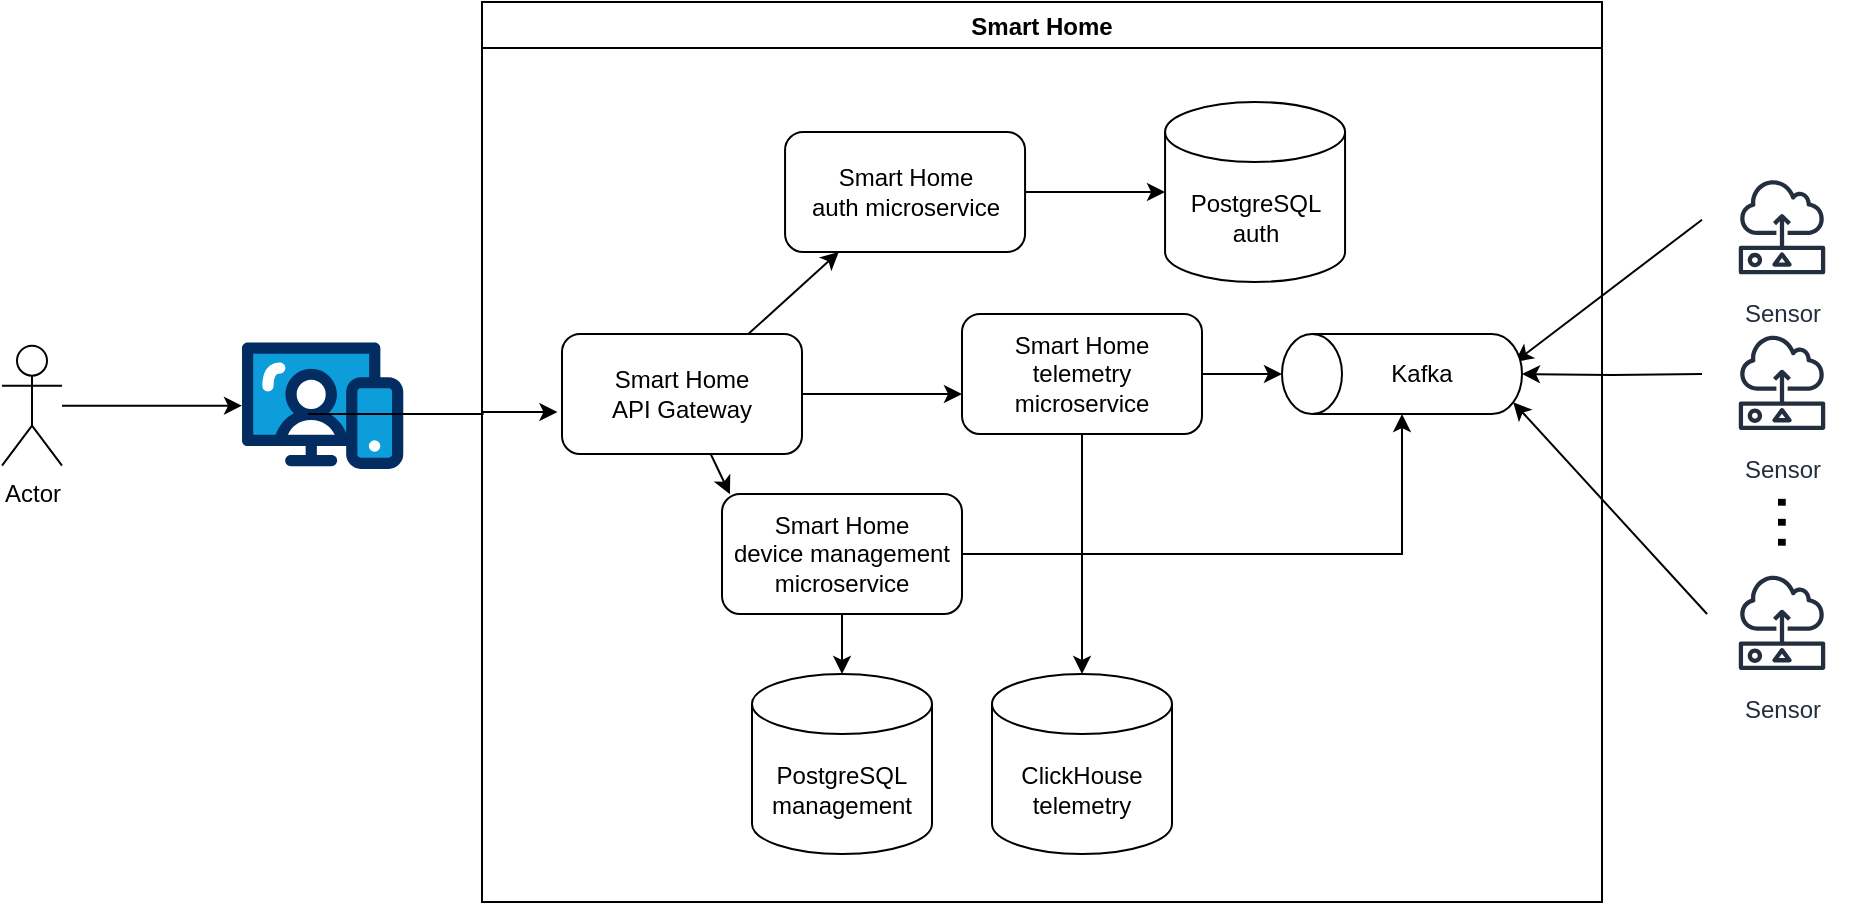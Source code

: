 <mxfile version="24.7.17">
  <diagram name="Page-1" id="-H_mtQnk-PTXWXPvYvuk">
    <mxGraphModel dx="1092" dy="743" grid="1" gridSize="10" guides="1" tooltips="1" connect="1" arrows="1" fold="1" page="1" pageScale="1" pageWidth="1169" pageHeight="827" math="0" shadow="0">
      <root>
        <mxCell id="0" />
        <mxCell id="1" parent="0" />
        <mxCell id="spfA-gWwuyjOLuekBBk7-5" style="edgeStyle=orthogonalEdgeStyle;rounded=0;orthogonalLoop=1;jettySize=auto;html=1;" parent="1" source="spfA-gWwuyjOLuekBBk7-2" target="spfA-gWwuyjOLuekBBk7-3" edge="1">
          <mxGeometry relative="1" as="geometry" />
        </mxCell>
        <mxCell id="spfA-gWwuyjOLuekBBk7-2" value="Actor" style="shape=umlActor;verticalLabelPosition=bottom;verticalAlign=top;html=1;outlineConnect=0;" parent="1" vertex="1">
          <mxGeometry x="80" y="321.85" width="30" height="60" as="geometry" />
        </mxCell>
        <mxCell id="spfA-gWwuyjOLuekBBk7-3" value="" style="verticalLabelPosition=bottom;aspect=fixed;html=1;shape=mxgraph.salesforce.web;" parent="1" vertex="1">
          <mxGeometry x="200" y="320" width="80.63" height="63.7" as="geometry" />
        </mxCell>
        <mxCell id="HrhG5BRy79Tn6XiPfF4L-1" value="Smart Home" style="swimlane;" parent="1" vertex="1">
          <mxGeometry x="320" y="150" width="560" height="450" as="geometry" />
        </mxCell>
        <mxCell id="zA23MoTUsTF4_91t8viU-2" value="Cli&lt;span style=&quot;background-color: initial;&quot;&gt;ckHouse&lt;/span&gt;&lt;div&gt;telemetry&lt;/div&gt;" style="shape=cylinder3;whiteSpace=wrap;html=1;boundedLbl=1;backgroundOutline=1;size=15;strokeColor=default;align=center;verticalAlign=middle;fontFamily=Helvetica;fontSize=12;fontColor=default;fillColor=default;" parent="HrhG5BRy79Tn6XiPfF4L-1" vertex="1">
          <mxGeometry x="255.0" y="336" width="90" height="90" as="geometry" />
        </mxCell>
        <mxCell id="HrhG5BRy79Tn6XiPfF4L-6" value="PostgreSQL&lt;br&gt;management" style="shape=cylinder3;whiteSpace=wrap;html=1;boundedLbl=1;backgroundOutline=1;size=15;strokeColor=default;align=center;verticalAlign=middle;fontFamily=Helvetica;fontSize=12;fontColor=default;fillColor=default;" parent="HrhG5BRy79Tn6XiPfF4L-1" vertex="1">
          <mxGeometry x="135" y="336" width="90" height="90" as="geometry" />
        </mxCell>
        <mxCell id="HrhG5BRy79Tn6XiPfF4L-7" style="edgeStyle=orthogonalEdgeStyle;rounded=0;orthogonalLoop=1;jettySize=auto;html=1;" parent="HrhG5BRy79Tn6XiPfF4L-1" source="HrhG5BRy79Tn6XiPfF4L-8" target="HrhG5BRy79Tn6XiPfF4L-6" edge="1">
          <mxGeometry relative="1" as="geometry" />
        </mxCell>
        <mxCell id="HrhG5BRy79Tn6XiPfF4L-8" value="Smart Home&lt;br&gt;device management microservice" style="rounded=1;whiteSpace=wrap;html=1;" parent="HrhG5BRy79Tn6XiPfF4L-1" vertex="1">
          <mxGeometry x="120" y="246" width="120" height="60" as="geometry" />
        </mxCell>
        <mxCell id="spfA-gWwuyjOLuekBBk7-11" style="rounded=0;orthogonalLoop=1;jettySize=auto;html=1;entryX=0.65;entryY=0.971;entryDx=0;entryDy=0;entryPerimeter=0;" parent="HrhG5BRy79Tn6XiPfF4L-1" target="HrhG5BRy79Tn6XiPfF4L-2" edge="1">
          <mxGeometry relative="1" as="geometry">
            <mxPoint x="610" y="108.838" as="sourcePoint" />
          </mxGeometry>
        </mxCell>
        <mxCell id="spfA-gWwuyjOLuekBBk7-12" style="edgeStyle=orthogonalEdgeStyle;rounded=0;orthogonalLoop=1;jettySize=auto;html=1;" parent="HrhG5BRy79Tn6XiPfF4L-1" target="HrhG5BRy79Tn6XiPfF4L-2" edge="1">
          <mxGeometry relative="1" as="geometry">
            <mxPoint x="610" y="186.0" as="sourcePoint" />
          </mxGeometry>
        </mxCell>
        <mxCell id="spfA-gWwuyjOLuekBBk7-13" style="rounded=0;orthogonalLoop=1;jettySize=auto;html=1;entryX=0.145;entryY=1;entryDx=0;entryDy=-4.35;entryPerimeter=0;" parent="HrhG5BRy79Tn6XiPfF4L-1" target="HrhG5BRy79Tn6XiPfF4L-2" edge="1">
          <mxGeometry relative="1" as="geometry">
            <mxPoint x="612.529" y="306.0" as="sourcePoint" />
          </mxGeometry>
        </mxCell>
        <mxCell id="spfA-gWwuyjOLuekBBk7-1" style="edgeStyle=orthogonalEdgeStyle;rounded=0;orthogonalLoop=1;jettySize=auto;html=1;" parent="HrhG5BRy79Tn6XiPfF4L-1" source="zA23MoTUsTF4_91t8viU-3" target="zA23MoTUsTF4_91t8viU-2" edge="1">
          <mxGeometry relative="1" as="geometry">
            <mxPoint x="300" y="306" as="targetPoint" />
          </mxGeometry>
        </mxCell>
        <mxCell id="zA23MoTUsTF4_91t8viU-3" value="Smart Home&lt;br&gt;telemetry microservice" style="rounded=1;whiteSpace=wrap;html=1;" parent="HrhG5BRy79Tn6XiPfF4L-1" vertex="1">
          <mxGeometry x="240" y="156.0" width="120" height="60" as="geometry" />
        </mxCell>
        <mxCell id="HrhG5BRy79Tn6XiPfF4L-4" value="" style="group" parent="HrhG5BRy79Tn6XiPfF4L-1" vertex="1" connectable="0">
          <mxGeometry x="400" y="166.0" width="120" height="40" as="geometry" />
        </mxCell>
        <mxCell id="HrhG5BRy79Tn6XiPfF4L-2" value="" style="shape=cylinder3;whiteSpace=wrap;html=1;boundedLbl=1;backgroundOutline=1;size=15;strokeColor=default;align=center;verticalAlign=middle;fontFamily=Helvetica;fontSize=12;fontColor=default;fillColor=default;rotation=-90;" parent="HrhG5BRy79Tn6XiPfF4L-4" vertex="1">
          <mxGeometry x="40" y="-40" width="40" height="120" as="geometry" />
        </mxCell>
        <mxCell id="HrhG5BRy79Tn6XiPfF4L-3" value="Kafka" style="text;html=1;align=center;verticalAlign=middle;whiteSpace=wrap;rounded=0;" parent="HrhG5BRy79Tn6XiPfF4L-4" vertex="1">
          <mxGeometry x="40" y="5" width="60" height="30" as="geometry" />
        </mxCell>
        <mxCell id="HrhG5BRy79Tn6XiPfF4L-5" style="edgeStyle=orthogonalEdgeStyle;rounded=0;orthogonalLoop=1;jettySize=auto;html=1;startArrow=classic;startFill=1;endArrow=none;endFill=0;" parent="HrhG5BRy79Tn6XiPfF4L-1" source="HrhG5BRy79Tn6XiPfF4L-2" target="zA23MoTUsTF4_91t8viU-3" edge="1">
          <mxGeometry relative="1" as="geometry">
            <mxPoint x="380" y="186.0" as="targetPoint" />
          </mxGeometry>
        </mxCell>
        <mxCell id="HrhG5BRy79Tn6XiPfF4L-11" style="rounded=0;orthogonalLoop=1;jettySize=auto;html=1;entryX=0.033;entryY=0.002;entryDx=0;entryDy=0;entryPerimeter=0;" parent="HrhG5BRy79Tn6XiPfF4L-1" source="HrhG5BRy79Tn6XiPfF4L-9" target="HrhG5BRy79Tn6XiPfF4L-8" edge="1">
          <mxGeometry relative="1" as="geometry" />
        </mxCell>
        <mxCell id="G9IgbbuICvKtFYQ98X7k-2" style="rounded=0;orthogonalLoop=1;jettySize=auto;html=1;" edge="1" parent="HrhG5BRy79Tn6XiPfF4L-1" source="HrhG5BRy79Tn6XiPfF4L-9" target="G9IgbbuICvKtFYQ98X7k-1">
          <mxGeometry relative="1" as="geometry" />
        </mxCell>
        <mxCell id="HrhG5BRy79Tn6XiPfF4L-9" value="Smart Home&lt;br&gt;API Gateway" style="rounded=1;whiteSpace=wrap;html=1;" parent="HrhG5BRy79Tn6XiPfF4L-1" vertex="1">
          <mxGeometry x="40" y="166.0" width="120" height="60" as="geometry" />
        </mxCell>
        <mxCell id="HrhG5BRy79Tn6XiPfF4L-12" style="edgeStyle=orthogonalEdgeStyle;rounded=0;orthogonalLoop=1;jettySize=auto;html=1;entryX=0;entryY=0.667;entryDx=0;entryDy=0;entryPerimeter=0;" parent="HrhG5BRy79Tn6XiPfF4L-1" source="HrhG5BRy79Tn6XiPfF4L-9" target="zA23MoTUsTF4_91t8viU-3" edge="1">
          <mxGeometry relative="1" as="geometry" />
        </mxCell>
        <mxCell id="HrhG5BRy79Tn6XiPfF4L-13" style="edgeStyle=orthogonalEdgeStyle;rounded=0;orthogonalLoop=1;jettySize=auto;html=1;entryX=0;entryY=0.5;entryDx=0;entryDy=0;entryPerimeter=0;" parent="HrhG5BRy79Tn6XiPfF4L-1" source="HrhG5BRy79Tn6XiPfF4L-8" target="HrhG5BRy79Tn6XiPfF4L-2" edge="1">
          <mxGeometry relative="1" as="geometry" />
        </mxCell>
        <mxCell id="G9IgbbuICvKtFYQ98X7k-5" style="edgeStyle=orthogonalEdgeStyle;rounded=0;orthogonalLoop=1;jettySize=auto;html=1;" edge="1" parent="HrhG5BRy79Tn6XiPfF4L-1" source="G9IgbbuICvKtFYQ98X7k-1" target="G9IgbbuICvKtFYQ98X7k-4">
          <mxGeometry relative="1" as="geometry" />
        </mxCell>
        <mxCell id="G9IgbbuICvKtFYQ98X7k-1" value="Smart Home&lt;br&gt;auth microservice" style="rounded=1;whiteSpace=wrap;html=1;" vertex="1" parent="HrhG5BRy79Tn6XiPfF4L-1">
          <mxGeometry x="151.53" y="65" width="120" height="60" as="geometry" />
        </mxCell>
        <mxCell id="G9IgbbuICvKtFYQ98X7k-4" value="PostgreSQL&lt;br&gt;auth" style="shape=cylinder3;whiteSpace=wrap;html=1;boundedLbl=1;backgroundOutline=1;size=15;strokeColor=default;align=center;verticalAlign=middle;fontFamily=Helvetica;fontSize=12;fontColor=default;fillColor=default;" vertex="1" parent="HrhG5BRy79Tn6XiPfF4L-1">
          <mxGeometry x="341.53" y="50" width="90" height="90" as="geometry" />
        </mxCell>
        <mxCell id="HrhG5BRy79Tn6XiPfF4L-10" style="edgeStyle=orthogonalEdgeStyle;rounded=0;orthogonalLoop=1;jettySize=auto;html=1;entryX=-0.019;entryY=0.65;entryDx=0;entryDy=0;entryPerimeter=0;exitX=0.409;exitY=0.566;exitDx=0;exitDy=0;exitPerimeter=0;" parent="1" source="spfA-gWwuyjOLuekBBk7-3" target="HrhG5BRy79Tn6XiPfF4L-9" edge="1">
          <mxGeometry relative="1" as="geometry">
            <mxPoint x="358.47" y="516" as="targetPoint" />
            <mxPoint x="289.1" y="515.9" as="sourcePoint" />
          </mxGeometry>
        </mxCell>
        <mxCell id="spfA-gWwuyjOLuekBBk7-8" value="Sensor" style="sketch=0;outlineConnect=0;fontColor=#232F3E;gradientColor=none;strokeColor=#232F3E;fillColor=#ffffff;dashed=0;verticalLabelPosition=bottom;verticalAlign=top;align=center;html=1;fontSize=12;fontStyle=0;aspect=fixed;shape=mxgraph.aws4.resourceIcon;resIcon=mxgraph.aws4.sensor;fontFamily=Helvetica;" parent="1" vertex="1">
          <mxGeometry x="940" y="232.16" width="60" height="60" as="geometry" />
        </mxCell>
        <mxCell id="spfA-gWwuyjOLuekBBk7-9" value="Sensor" style="sketch=0;outlineConnect=0;fontColor=#232F3E;gradientColor=none;strokeColor=#232F3E;fillColor=#ffffff;dashed=0;verticalLabelPosition=bottom;verticalAlign=top;align=center;html=1;fontSize=12;fontStyle=0;aspect=fixed;shape=mxgraph.aws4.resourceIcon;resIcon=mxgraph.aws4.sensor;fontFamily=Helvetica;" parent="1" vertex="1">
          <mxGeometry x="940" y="430" width="60" height="60" as="geometry" />
        </mxCell>
        <mxCell id="spfA-gWwuyjOLuekBBk7-10" value="..." style="text;html=1;align=center;verticalAlign=middle;whiteSpace=wrap;rounded=0;rotation=90;fontSize=36;" parent="1" vertex="1">
          <mxGeometry x="951" y="395.16" width="60" height="30" as="geometry" />
        </mxCell>
        <mxCell id="spfA-gWwuyjOLuekBBk7-7" value="Sensor" style="sketch=0;outlineConnect=0;fontColor=#232F3E;gradientColor=none;strokeColor=#232F3E;fillColor=#ffffff;dashed=0;verticalLabelPosition=bottom;verticalAlign=top;align=center;html=1;fontSize=12;fontStyle=0;aspect=fixed;shape=mxgraph.aws4.resourceIcon;resIcon=mxgraph.aws4.sensor;fontFamily=Helvetica;" parent="1" vertex="1">
          <mxGeometry x="940" y="310" width="60" height="60" as="geometry" />
        </mxCell>
      </root>
    </mxGraphModel>
  </diagram>
</mxfile>
